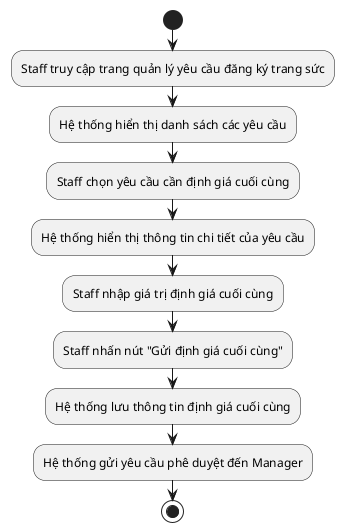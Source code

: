 @startuml   
start
:Staff truy cập trang quản lý yêu cầu đăng ký trang sức;
:Hệ thống hiển thị danh sách các yêu cầu;
:Staff chọn yêu cầu cần định giá cuối cùng;
:Hệ thống hiển thị thông tin chi tiết của yêu cầu;
:Staff nhập giá trị định giá cuối cùng;
:Staff nhấn nút "Gửi định giá cuối cùng";
:Hệ thống lưu thông tin định giá cuối cùng;
:Hệ thống gửi yêu cầu phê duyệt đến Manager;
stop
@enduml 
